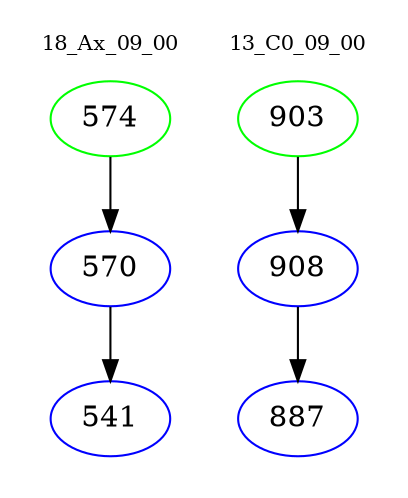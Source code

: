 digraph{
subgraph cluster_0 {
color = white
label = "18_Ax_09_00";
fontsize=10;
T0_574 [label="574", color="green"]
T0_574 -> T0_570 [color="black"]
T0_570 [label="570", color="blue"]
T0_570 -> T0_541 [color="black"]
T0_541 [label="541", color="blue"]
}
subgraph cluster_1 {
color = white
label = "13_C0_09_00";
fontsize=10;
T1_903 [label="903", color="green"]
T1_903 -> T1_908 [color="black"]
T1_908 [label="908", color="blue"]
T1_908 -> T1_887 [color="black"]
T1_887 [label="887", color="blue"]
}
}
